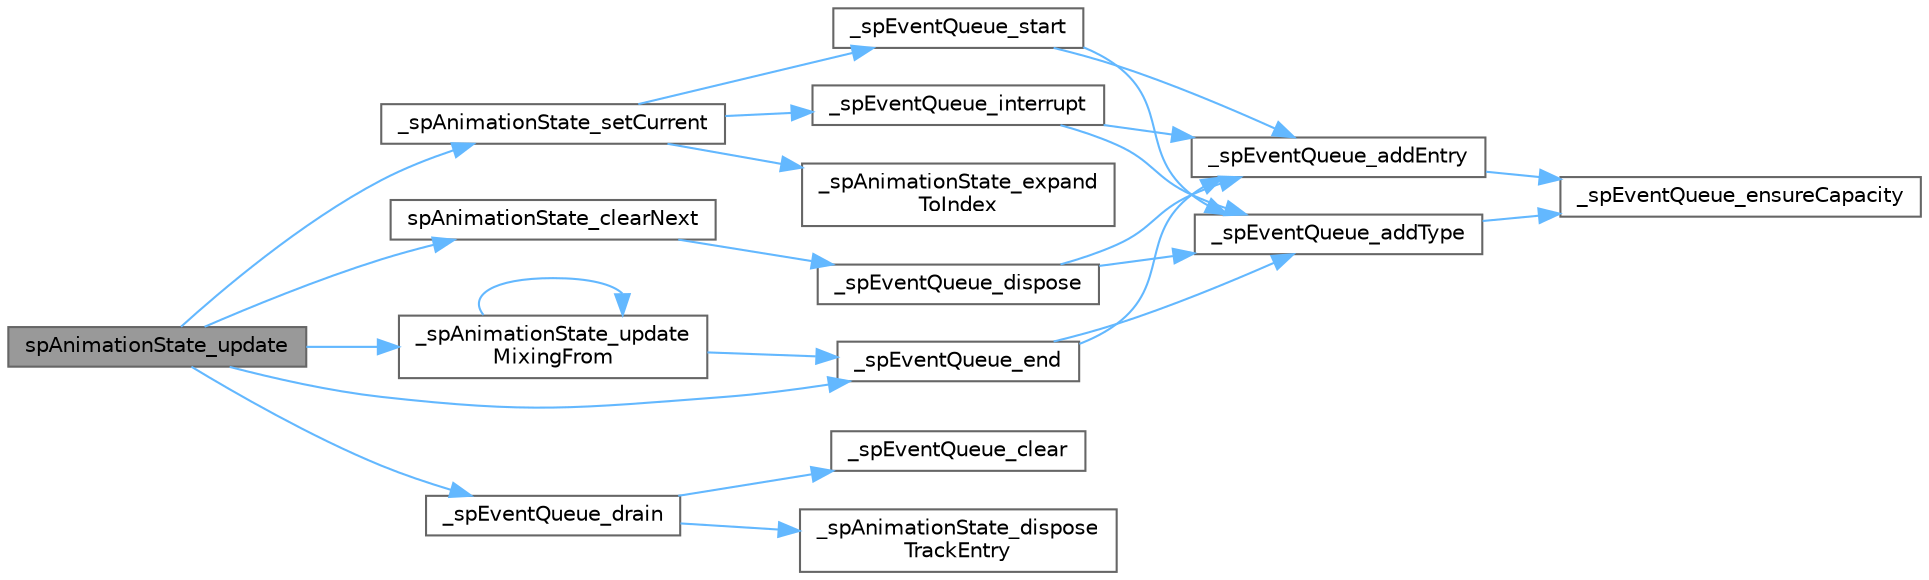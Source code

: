 digraph "spAnimationState_update"
{
 // LATEX_PDF_SIZE
  bgcolor="transparent";
  edge [fontname=Helvetica,fontsize=10,labelfontname=Helvetica,labelfontsize=10];
  node [fontname=Helvetica,fontsize=10,shape=box,height=0.2,width=0.4];
  rankdir="LR";
  Node1 [id="Node000001",label="spAnimationState_update",height=0.2,width=0.4,color="gray40", fillcolor="grey60", style="filled", fontcolor="black",tooltip=" "];
  Node1 -> Node2 [id="edge24_Node000001_Node000002",color="steelblue1",style="solid",tooltip=" "];
  Node2 [id="Node000002",label="_spAnimationState_setCurrent",height=0.2,width=0.4,color="grey40", fillcolor="white", style="filled",URL="$_animation_state_8c.html#a7fd9c2b5f1e4e7ad96f8483118220e53",tooltip=" "];
  Node2 -> Node3 [id="edge25_Node000002_Node000003",color="steelblue1",style="solid",tooltip=" "];
  Node3 [id="Node000003",label="_spAnimationState_expand\lToIndex",height=0.2,width=0.4,color="grey40", fillcolor="white", style="filled",URL="$_animation_state_8c.html#a47a7bfffd51bbbb691d9ea1be922e567",tooltip=" "];
  Node2 -> Node4 [id="edge26_Node000002_Node000004",color="steelblue1",style="solid",tooltip=" "];
  Node4 [id="Node000004",label="_spEventQueue_interrupt",height=0.2,width=0.4,color="grey40", fillcolor="white", style="filled",URL="$_animation_state_8c.html#a5815aa63274b44d11a8ec89dfc804465",tooltip=" "];
  Node4 -> Node5 [id="edge27_Node000004_Node000005",color="steelblue1",style="solid",tooltip=" "];
  Node5 [id="Node000005",label="_spEventQueue_addEntry",height=0.2,width=0.4,color="grey40", fillcolor="white", style="filled",URL="$_animation_state_8c.html#a0ed92ad4a59938a53b929819762bc8fc",tooltip=" "];
  Node5 -> Node6 [id="edge28_Node000005_Node000006",color="steelblue1",style="solid",tooltip=" "];
  Node6 [id="Node000006",label="_spEventQueue_ensureCapacity",height=0.2,width=0.4,color="grey40", fillcolor="white", style="filled",URL="$_animation_state_8c.html#adf76c913168fb6693fa402cd6cc8cca3",tooltip=" "];
  Node4 -> Node7 [id="edge29_Node000004_Node000007",color="steelblue1",style="solid",tooltip=" "];
  Node7 [id="Node000007",label="_spEventQueue_addType",height=0.2,width=0.4,color="grey40", fillcolor="white", style="filled",URL="$_animation_state_8c.html#a82e60f2ab9563495a0f3f93cb70d0c33",tooltip=" "];
  Node7 -> Node6 [id="edge30_Node000007_Node000006",color="steelblue1",style="solid",tooltip=" "];
  Node2 -> Node8 [id="edge31_Node000002_Node000008",color="steelblue1",style="solid",tooltip=" "];
  Node8 [id="Node000008",label="_spEventQueue_start",height=0.2,width=0.4,color="grey40", fillcolor="white", style="filled",URL="$_animation_state_8c.html#af858d8aab224031b47a05197b3c03197",tooltip=" "];
  Node8 -> Node5 [id="edge32_Node000008_Node000005",color="steelblue1",style="solid",tooltip=" "];
  Node8 -> Node7 [id="edge33_Node000008_Node000007",color="steelblue1",style="solid",tooltip=" "];
  Node1 -> Node9 [id="edge34_Node000001_Node000009",color="steelblue1",style="solid",tooltip=" "];
  Node9 [id="Node000009",label="_spAnimationState_update\lMixingFrom",height=0.2,width=0.4,color="grey40", fillcolor="white", style="filled",URL="$_animation_state_8c.html#a811bfe34d8d6ae14d016aba963f38a5f",tooltip=" "];
  Node9 -> Node9 [id="edge35_Node000009_Node000009",color="steelblue1",style="solid",tooltip=" "];
  Node9 -> Node10 [id="edge36_Node000009_Node000010",color="steelblue1",style="solid",tooltip=" "];
  Node10 [id="Node000010",label="_spEventQueue_end",height=0.2,width=0.4,color="grey40", fillcolor="white", style="filled",URL="$_animation_state_8c.html#ae86eaf55ad672f17dcb738d9481d7bb9",tooltip=" "];
  Node10 -> Node5 [id="edge37_Node000010_Node000005",color="steelblue1",style="solid",tooltip=" "];
  Node10 -> Node7 [id="edge38_Node000010_Node000007",color="steelblue1",style="solid",tooltip=" "];
  Node1 -> Node11 [id="edge39_Node000001_Node000011",color="steelblue1",style="solid",tooltip=" "];
  Node11 [id="Node000011",label="_spEventQueue_drain",height=0.2,width=0.4,color="grey40", fillcolor="white", style="filled",URL="$_animation_state_8c.html#a2bb362df65f36453467acd9b360c600d",tooltip=" "];
  Node11 -> Node12 [id="edge40_Node000011_Node000012",color="steelblue1",style="solid",tooltip=" "];
  Node12 [id="Node000012",label="_spAnimationState_dispose\lTrackEntry",height=0.2,width=0.4,color="grey40", fillcolor="white", style="filled",URL="$_animation_state_8c.html#a7a84367c96b43e1d7c7431c45569e674",tooltip=" "];
  Node11 -> Node13 [id="edge41_Node000011_Node000013",color="steelblue1",style="solid",tooltip=" "];
  Node13 [id="Node000013",label="_spEventQueue_clear",height=0.2,width=0.4,color="grey40", fillcolor="white", style="filled",URL="$_animation_state_8c.html#ad1670a9e8dc0e71b856366a3223c8b97",tooltip=" "];
  Node1 -> Node10 [id="edge42_Node000001_Node000010",color="steelblue1",style="solid",tooltip=" "];
  Node1 -> Node14 [id="edge43_Node000001_Node000014",color="steelblue1",style="solid",tooltip=" "];
  Node14 [id="Node000014",label="spAnimationState_clearNext",height=0.2,width=0.4,color="grey40", fillcolor="white", style="filled",URL="$_animation_state_8c.html#a1116b24b2fd4730966c0c1705f16a515",tooltip=" "];
  Node14 -> Node15 [id="edge44_Node000014_Node000015",color="steelblue1",style="solid",tooltip=" "];
  Node15 [id="Node000015",label="_spEventQueue_dispose",height=0.2,width=0.4,color="grey40", fillcolor="white", style="filled",URL="$_animation_state_8c.html#afddc35abe65eadc1d75600b417e9eef5",tooltip=" "];
  Node15 -> Node5 [id="edge45_Node000015_Node000005",color="steelblue1",style="solid",tooltip=" "];
  Node15 -> Node7 [id="edge46_Node000015_Node000007",color="steelblue1",style="solid",tooltip=" "];
}
